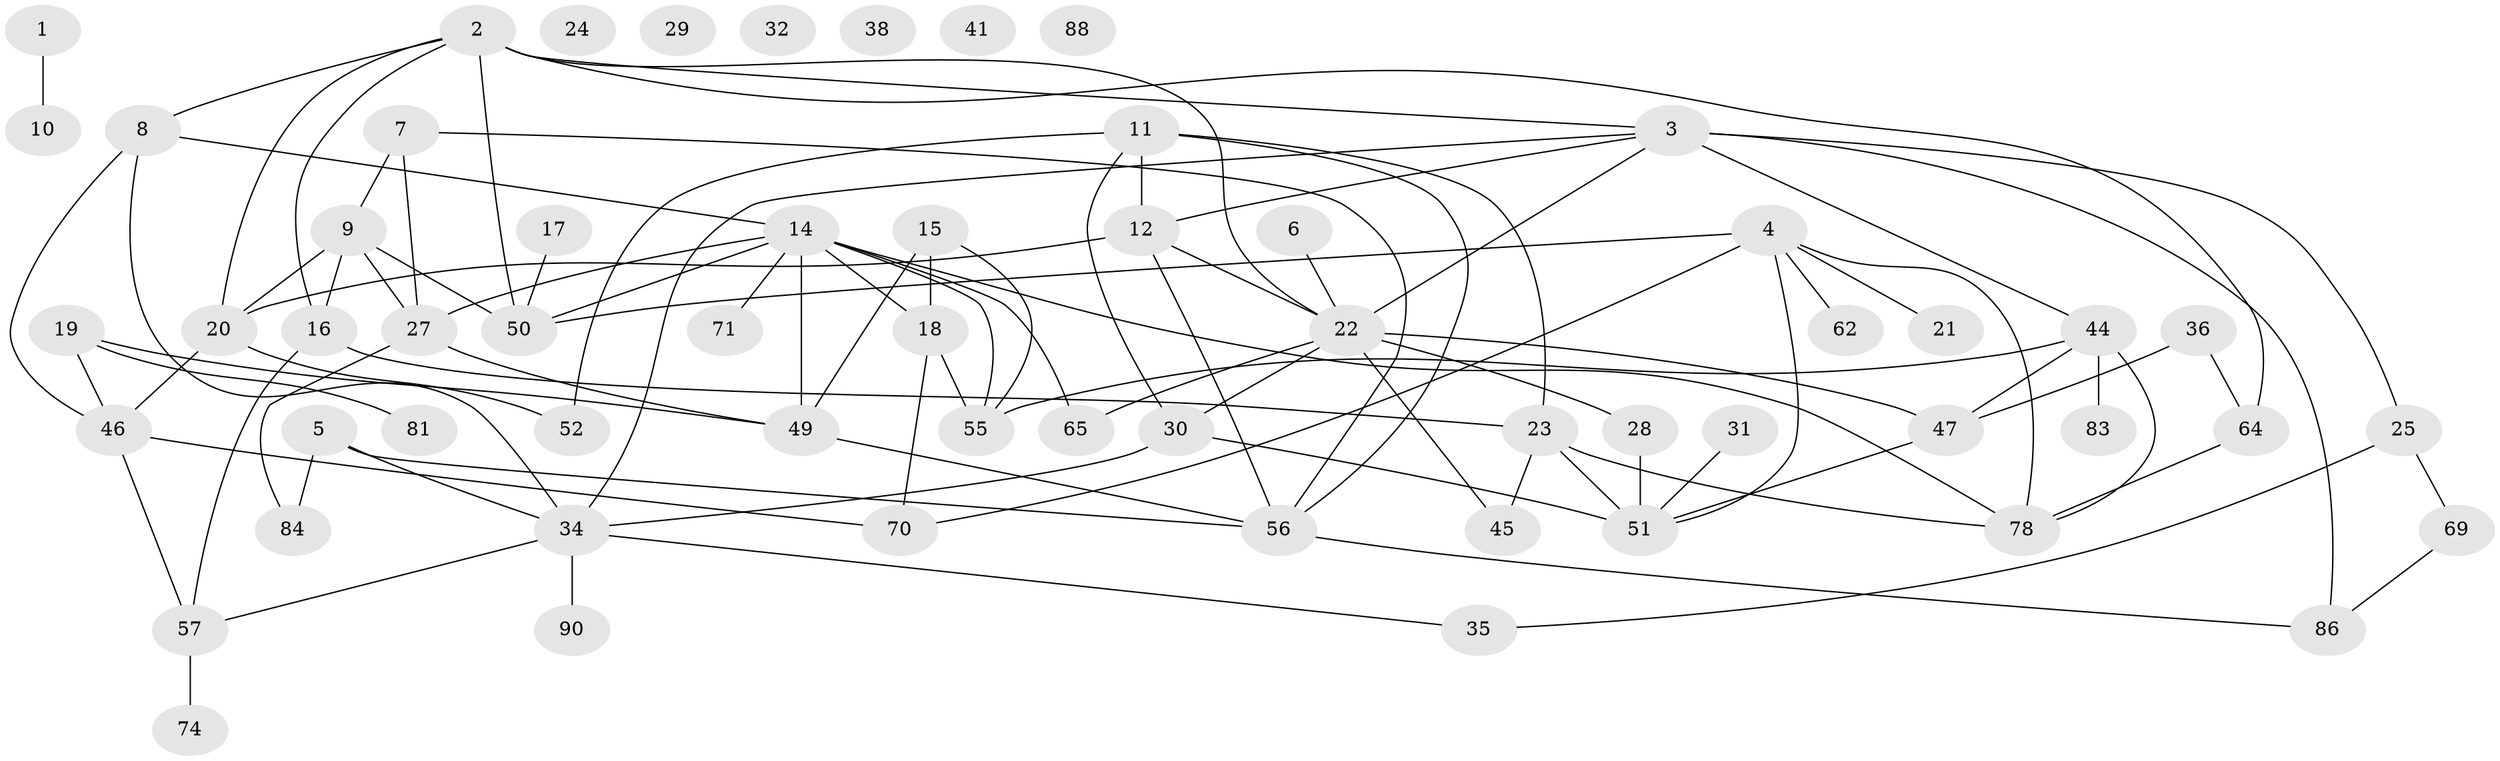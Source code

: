 // Generated by graph-tools (version 1.1) at 2025/23/03/03/25 07:23:24]
// undirected, 60 vertices, 96 edges
graph export_dot {
graph [start="1"]
  node [color=gray90,style=filled];
  1;
  2 [super="+75"];
  3 [super="+63"];
  4 [super="+13"];
  5 [super="+39"];
  6;
  7 [super="+53"];
  8;
  9 [super="+60"];
  10;
  11 [super="+76"];
  12 [super="+43"];
  14 [super="+77"];
  15;
  16 [super="+48"];
  17;
  18 [super="+67"];
  19 [super="+40"];
  20 [super="+89"];
  21;
  22 [super="+26"];
  23 [super="+33"];
  24 [super="+37"];
  25 [super="+42"];
  27 [super="+72"];
  28;
  29;
  30 [super="+82"];
  31;
  32;
  34 [super="+85"];
  35;
  36;
  38;
  41;
  44 [super="+61"];
  45;
  46 [super="+59"];
  47;
  49;
  50 [super="+79"];
  51 [super="+68"];
  52 [super="+54"];
  55 [super="+58"];
  56 [super="+73"];
  57;
  62;
  64 [super="+66"];
  65 [super="+80"];
  69;
  70;
  71;
  74;
  78;
  81;
  83;
  84 [super="+87"];
  86;
  88;
  90;
  1 -- 10;
  2 -- 16;
  2 -- 20;
  2 -- 50;
  2 -- 8;
  2 -- 22;
  2 -- 3;
  2 -- 64;
  3 -- 12;
  3 -- 25;
  3 -- 86;
  3 -- 44 [weight=2];
  3 -- 34;
  3 -- 22;
  4 -- 70;
  4 -- 78;
  4 -- 21;
  4 -- 62;
  4 -- 51;
  4 -- 50 [weight=2];
  5 -- 34;
  5 -- 84;
  5 -- 56;
  6 -- 22;
  7 -- 9;
  7 -- 27;
  7 -- 56;
  8 -- 34;
  8 -- 46;
  8 -- 14;
  9 -- 16;
  9 -- 50 [weight=2];
  9 -- 20;
  9 -- 27;
  11 -- 23;
  11 -- 56;
  11 -- 52;
  11 -- 12;
  11 -- 30;
  12 -- 56;
  12 -- 20;
  12 -- 22;
  14 -- 49;
  14 -- 71;
  14 -- 78;
  14 -- 50;
  14 -- 27;
  14 -- 65;
  14 -- 18;
  14 -- 55;
  15 -- 49;
  15 -- 55;
  15 -- 18;
  16 -- 57;
  16 -- 23;
  17 -- 50;
  18 -- 70;
  18 -- 55;
  19 -- 81;
  19 -- 46;
  19 -- 49;
  20 -- 46;
  20 -- 52;
  22 -- 45;
  22 -- 47;
  22 -- 28;
  22 -- 30;
  22 -- 65;
  23 -- 51 [weight=2];
  23 -- 78;
  23 -- 45;
  25 -- 69;
  25 -- 35;
  27 -- 49;
  27 -- 84;
  28 -- 51;
  30 -- 34;
  30 -- 51;
  31 -- 51;
  34 -- 35;
  34 -- 57;
  34 -- 90;
  36 -- 47;
  36 -- 64;
  44 -- 47 [weight=2];
  44 -- 83;
  44 -- 78;
  44 -- 55;
  46 -- 70;
  46 -- 57;
  47 -- 51;
  49 -- 56;
  56 -- 86;
  57 -- 74;
  64 -- 78;
  69 -- 86;
}
